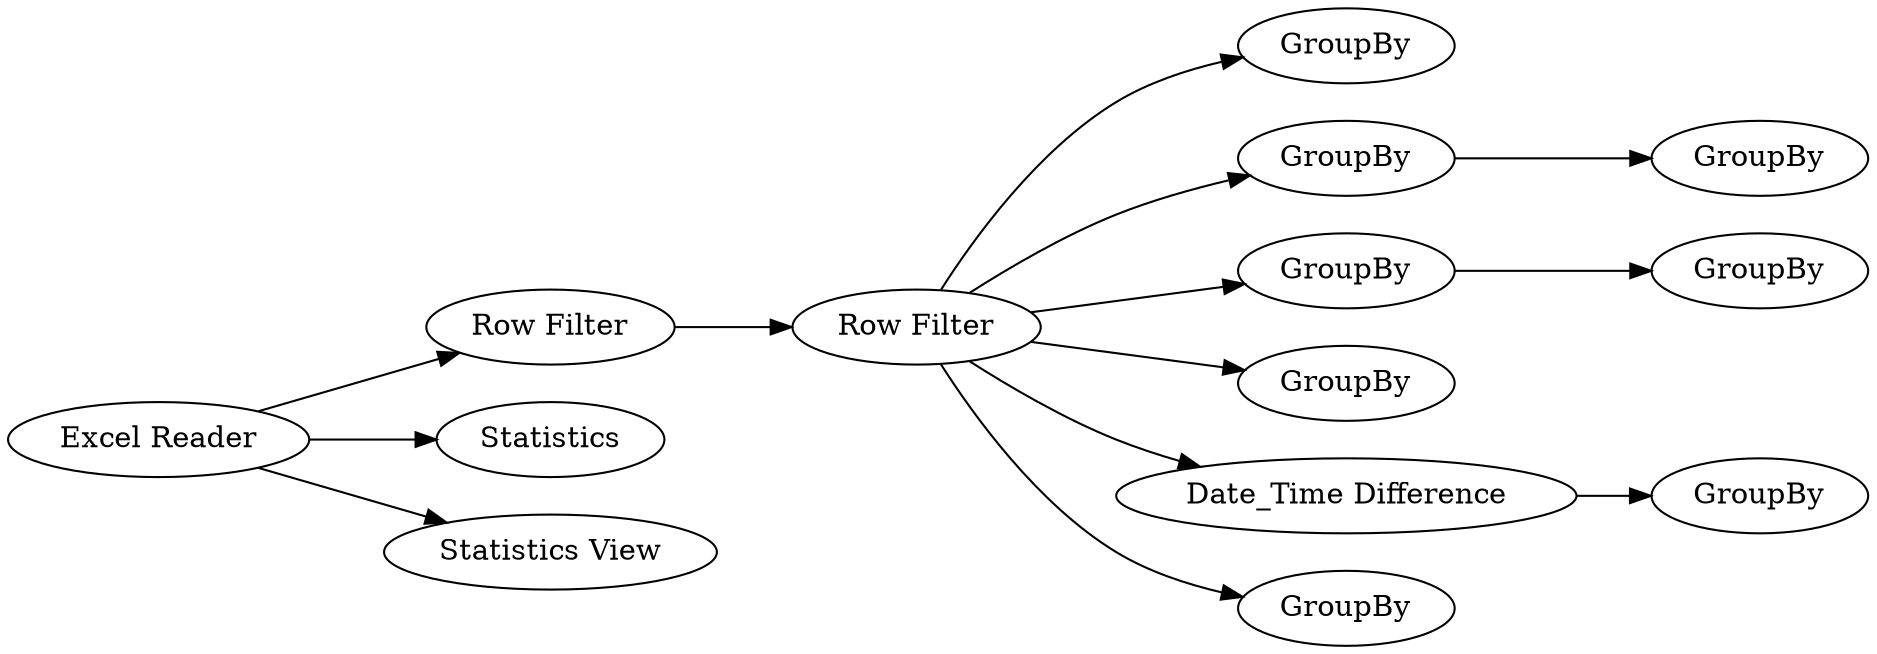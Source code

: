 digraph {
	"5617134461288570035_12" [label=GroupBy]
	"5617134461288570035_5" [label="Row Filter"]
	"5617134461288570035_7" [label=GroupBy]
	"5617134461288570035_16" [label=GroupBy]
	"5617134461288570035_3" [label=Statistics]
	"5617134461288570035_15" [label=GroupBy]
	"5617134461288570035_4" [label="Statistics View"]
	"5617134461288570035_14" [label=GroupBy]
	"5617134461288570035_13" [label=GroupBy]
	"5617134461288570035_11" [label=GroupBy]
	"5617134461288570035_9" [label="Date_Time Difference"]
	"5617134461288570035_1" [label="Excel Reader"]
	"5617134461288570035_6" [label="Row Filter"]
	"5617134461288570035_10" [label=GroupBy]
	"5617134461288570035_6" -> "5617134461288570035_11"
	"5617134461288570035_6" -> "5617134461288570035_9"
	"5617134461288570035_5" -> "5617134461288570035_6"
	"5617134461288570035_1" -> "5617134461288570035_4"
	"5617134461288570035_9" -> "5617134461288570035_12"
	"5617134461288570035_6" -> "5617134461288570035_13"
	"5617134461288570035_6" -> "5617134461288570035_10"
	"5617134461288570035_15" -> "5617134461288570035_16"
	"5617134461288570035_6" -> "5617134461288570035_15"
	"5617134461288570035_6" -> "5617134461288570035_7"
	"5617134461288570035_13" -> "5617134461288570035_14"
	"5617134461288570035_1" -> "5617134461288570035_5"
	"5617134461288570035_1" -> "5617134461288570035_3"
	rankdir=LR
}
